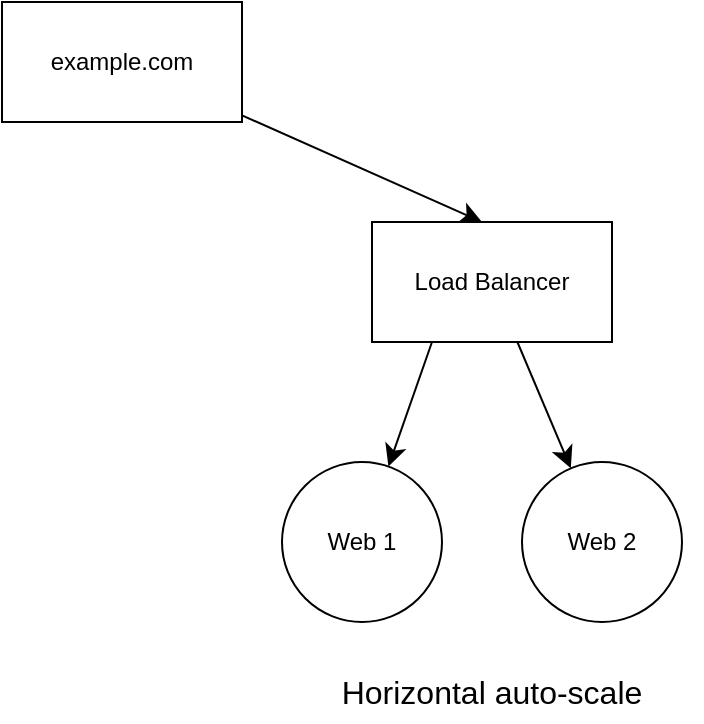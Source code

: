 <mxfile version="24.7.17">
  <diagram name="Page-1" id="9NJbW2qG5AQis5DbMxxJ">
    <mxGraphModel dx="1232" dy="1181" grid="1" gridSize="10" guides="1" tooltips="1" connect="1" arrows="1" fold="1" page="1" pageScale="1" pageWidth="827" pageHeight="1169" math="0" shadow="0">
      <root>
        <mxCell id="0" />
        <mxCell id="1" parent="0" />
        <mxCell id="QZBLLaXXZIAT3Zc7Mf0y-6" value="" style="edgeStyle=none;curved=1;rounded=0;orthogonalLoop=1;jettySize=auto;html=1;fontSize=12;startSize=8;endSize=8;" edge="1" parent="1" source="QZBLLaXXZIAT3Zc7Mf0y-1">
          <mxGeometry relative="1" as="geometry">
            <mxPoint x="580" y="130" as="targetPoint" />
          </mxGeometry>
        </mxCell>
        <mxCell id="QZBLLaXXZIAT3Zc7Mf0y-1" value="example.com" style="rounded=0;whiteSpace=wrap;html=1;" vertex="1" parent="1">
          <mxGeometry x="340" y="20" width="120" height="60" as="geometry" />
        </mxCell>
        <mxCell id="QZBLLaXXZIAT3Zc7Mf0y-2" value="Web 1" style="ellipse;whiteSpace=wrap;html=1;aspect=fixed;" vertex="1" parent="1">
          <mxGeometry x="480" y="250" width="80" height="80" as="geometry" />
        </mxCell>
        <mxCell id="QZBLLaXXZIAT3Zc7Mf0y-3" value="Web 2" style="ellipse;whiteSpace=wrap;html=1;aspect=fixed;" vertex="1" parent="1">
          <mxGeometry x="600" y="250" width="80" height="80" as="geometry" />
        </mxCell>
        <mxCell id="QZBLLaXXZIAT3Zc7Mf0y-4" value="Horizontal auto-scale" style="text;strokeColor=none;fillColor=none;html=1;align=center;verticalAlign=middle;whiteSpace=wrap;rounded=0;fontSize=16;" vertex="1" parent="1">
          <mxGeometry x="480" y="350" width="210" height="30" as="geometry" />
        </mxCell>
        <mxCell id="QZBLLaXXZIAT3Zc7Mf0y-9" value="" style="edgeStyle=none;curved=1;rounded=0;orthogonalLoop=1;jettySize=auto;html=1;fontSize=12;startSize=8;endSize=8;" edge="1" parent="1" source="QZBLLaXXZIAT3Zc7Mf0y-8" target="QZBLLaXXZIAT3Zc7Mf0y-3">
          <mxGeometry relative="1" as="geometry" />
        </mxCell>
        <mxCell id="QZBLLaXXZIAT3Zc7Mf0y-10" style="edgeStyle=none;curved=1;rounded=0;orthogonalLoop=1;jettySize=auto;html=1;exitX=0.25;exitY=1;exitDx=0;exitDy=0;fontSize=12;startSize=8;endSize=8;" edge="1" parent="1" source="QZBLLaXXZIAT3Zc7Mf0y-8" target="QZBLLaXXZIAT3Zc7Mf0y-2">
          <mxGeometry relative="1" as="geometry" />
        </mxCell>
        <mxCell id="QZBLLaXXZIAT3Zc7Mf0y-8" value="Load Balancer" style="rounded=0;whiteSpace=wrap;html=1;" vertex="1" parent="1">
          <mxGeometry x="525" y="130" width="120" height="60" as="geometry" />
        </mxCell>
      </root>
    </mxGraphModel>
  </diagram>
</mxfile>
